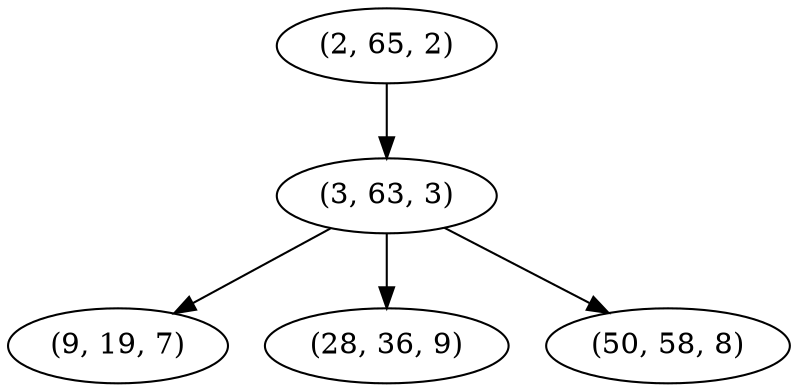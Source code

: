 digraph tree {
    "(2, 65, 2)";
    "(3, 63, 3)";
    "(9, 19, 7)";
    "(28, 36, 9)";
    "(50, 58, 8)";
    "(2, 65, 2)" -> "(3, 63, 3)";
    "(3, 63, 3)" -> "(9, 19, 7)";
    "(3, 63, 3)" -> "(28, 36, 9)";
    "(3, 63, 3)" -> "(50, 58, 8)";
}
